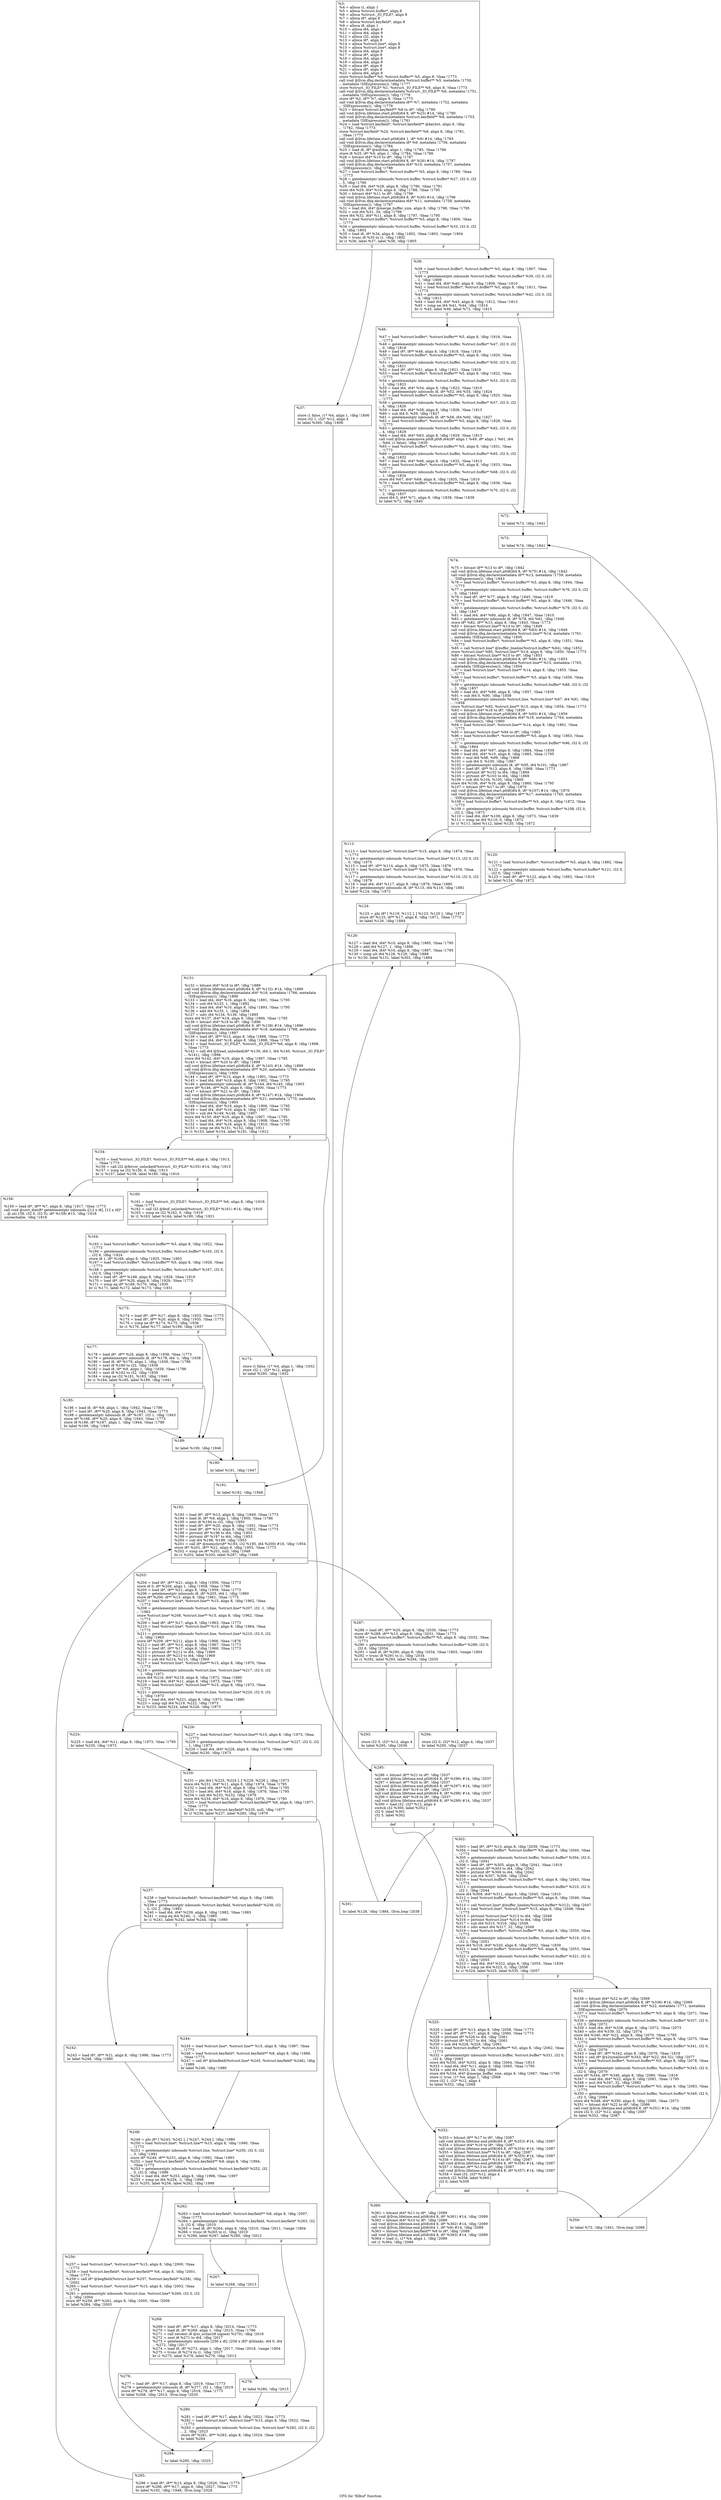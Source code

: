 digraph "CFG for 'fillbuf' function" {
	label="CFG for 'fillbuf' function";

	Node0x1ef6980 [shape=record,label="{%3:\l  %4 = alloca i1, align 1\l  %5 = alloca %struct.buffer*, align 8\l  %6 = alloca %struct._IO_FILE*, align 8\l  %7 = alloca i8*, align 8\l  %8 = alloca %struct.keyfield*, align 8\l  %9 = alloca i8, align 1\l  %10 = alloca i64, align 8\l  %11 = alloca i64, align 8\l  %12 = alloca i32, align 4\l  %13 = alloca i8*, align 8\l  %14 = alloca %struct.line*, align 8\l  %15 = alloca %struct.line*, align 8\l  %16 = alloca i64, align 8\l  %17 = alloca i8*, align 8\l  %18 = alloca i64, align 8\l  %19 = alloca i64, align 8\l  %20 = alloca i8*, align 8\l  %21 = alloca i8*, align 8\l  %22 = alloca i64, align 8\l  store %struct.buffer* %0, %struct.buffer** %5, align 8, !tbaa !1773\l  call void @llvm.dbg.declare(metadata %struct.buffer** %5, metadata !1750,\l... metadata !DIExpression()), !dbg !1777\l  store %struct._IO_FILE* %1, %struct._IO_FILE** %6, align 8, !tbaa !1773\l  call void @llvm.dbg.declare(metadata %struct._IO_FILE** %6, metadata !1751,\l... metadata !DIExpression()), !dbg !1778\l  store i8* %2, i8** %7, align 8, !tbaa !1773\l  call void @llvm.dbg.declare(metadata i8** %7, metadata !1752, metadata\l... !DIExpression()), !dbg !1779\l  %23 = bitcast %struct.keyfield** %8 to i8*, !dbg !1780\l  call void @llvm.lifetime.start.p0i8(i64 8, i8* %23) #14, !dbg !1780\l  call void @llvm.dbg.declare(metadata %struct.keyfield** %8, metadata !1753,\l... metadata !DIExpression()), !dbg !1781\l  %24 = load %struct.keyfield*, %struct.keyfield** @keylist, align 8, !dbg\l... !1782, !tbaa !1773\l  store %struct.keyfield* %24, %struct.keyfield** %8, align 8, !dbg !1781,\l... !tbaa !1773\l  call void @llvm.lifetime.start.p0i8(i64 1, i8* %9) #14, !dbg !1783\l  call void @llvm.dbg.declare(metadata i8* %9, metadata !1756, metadata\l... !DIExpression()), !dbg !1784\l  %25 = load i8, i8* @eolchar, align 1, !dbg !1785, !tbaa !1786\l  store i8 %25, i8* %9, align 1, !dbg !1784, !tbaa !1786\l  %26 = bitcast i64* %10 to i8*, !dbg !1787\l  call void @llvm.lifetime.start.p0i8(i64 8, i8* %26) #14, !dbg !1787\l  call void @llvm.dbg.declare(metadata i64* %10, metadata !1757, metadata\l... !DIExpression()), !dbg !1788\l  %27 = load %struct.buffer*, %struct.buffer** %5, align 8, !dbg !1789, !tbaa\l... !1773\l  %28 = getelementptr inbounds %struct.buffer, %struct.buffer* %27, i32 0, i32\l... 5, !dbg !1790\l  %29 = load i64, i64* %28, align 8, !dbg !1790, !tbaa !1791\l  store i64 %29, i64* %10, align 8, !dbg !1788, !tbaa !1795\l  %30 = bitcast i64* %11 to i8*, !dbg !1796\l  call void @llvm.lifetime.start.p0i8(i64 8, i8* %30) #14, !dbg !1796\l  call void @llvm.dbg.declare(metadata i64* %11, metadata !1758, metadata\l... !DIExpression()), !dbg !1797\l  %31 = load i64, i64* @merge_buffer_size, align 8, !dbg !1798, !tbaa !1795\l  %32 = sub i64 %31, 34, !dbg !1799\l  store i64 %32, i64* %11, align 8, !dbg !1797, !tbaa !1795\l  %33 = load %struct.buffer*, %struct.buffer** %5, align 8, !dbg !1800, !tbaa\l... !1773\l  %34 = getelementptr inbounds %struct.buffer, %struct.buffer* %33, i32 0, i32\l... 6, !dbg !1802\l  %35 = load i8, i8* %34, align 8, !dbg !1802, !tbaa !1803, !range !1804\l  %36 = trunc i8 %35 to i1, !dbg !1802\l  br i1 %36, label %37, label %38, !dbg !1805\l|{<s0>T|<s1>F}}"];
	Node0x1ef6980:s0 -> Node0x1ef9610;
	Node0x1ef6980:s1 -> Node0x1ef9660;
	Node0x1ef9610 [shape=record,label="{%37:\l\l  store i1 false, i1* %4, align 1, !dbg !1806\l  store i32 1, i32* %12, align 4\l  br label %360, !dbg !1806\l}"];
	Node0x1ef9610 -> Node0x1efa5b0;
	Node0x1ef9660 [shape=record,label="{%38:\l\l  %39 = load %struct.buffer*, %struct.buffer** %5, align 8, !dbg !1807, !tbaa\l... !1773\l  %40 = getelementptr inbounds %struct.buffer, %struct.buffer* %39, i32 0, i32\l... 1, !dbg !1809\l  %41 = load i64, i64* %40, align 8, !dbg !1809, !tbaa !1810\l  %42 = load %struct.buffer*, %struct.buffer** %5, align 8, !dbg !1811, !tbaa\l... !1773\l  %43 = getelementptr inbounds %struct.buffer, %struct.buffer* %42, i32 0, i32\l... 4, !dbg !1812\l  %44 = load i64, i64* %43, align 8, !dbg !1812, !tbaa !1813\l  %45 = icmp ne i64 %41, %44, !dbg !1814\l  br i1 %45, label %46, label %72, !dbg !1815\l|{<s0>T|<s1>F}}"];
	Node0x1ef9660:s0 -> Node0x1ef96b0;
	Node0x1ef9660:s1 -> Node0x1ef9700;
	Node0x1ef96b0 [shape=record,label="{%46:\l\l  %47 = load %struct.buffer*, %struct.buffer** %5, align 8, !dbg !1816, !tbaa\l... !1773\l  %48 = getelementptr inbounds %struct.buffer, %struct.buffer* %47, i32 0, i32\l... 0, !dbg !1818\l  %49 = load i8*, i8** %48, align 8, !dbg !1818, !tbaa !1819\l  %50 = load %struct.buffer*, %struct.buffer** %5, align 8, !dbg !1820, !tbaa\l... !1773\l  %51 = getelementptr inbounds %struct.buffer, %struct.buffer* %50, i32 0, i32\l... 0, !dbg !1821\l  %52 = load i8*, i8** %51, align 8, !dbg !1821, !tbaa !1819\l  %53 = load %struct.buffer*, %struct.buffer** %5, align 8, !dbg !1822, !tbaa\l... !1773\l  %54 = getelementptr inbounds %struct.buffer, %struct.buffer* %53, i32 0, i32\l... 1, !dbg !1823\l  %55 = load i64, i64* %54, align 8, !dbg !1823, !tbaa !1810\l  %56 = getelementptr inbounds i8, i8* %52, i64 %55, !dbg !1824\l  %57 = load %struct.buffer*, %struct.buffer** %5, align 8, !dbg !1825, !tbaa\l... !1773\l  %58 = getelementptr inbounds %struct.buffer, %struct.buffer* %57, i32 0, i32\l... 4, !dbg !1826\l  %59 = load i64, i64* %58, align 8, !dbg !1826, !tbaa !1813\l  %60 = sub i64 0, %59, !dbg !1827\l  %61 = getelementptr inbounds i8, i8* %56, i64 %60, !dbg !1827\l  %62 = load %struct.buffer*, %struct.buffer** %5, align 8, !dbg !1828, !tbaa\l... !1773\l  %63 = getelementptr inbounds %struct.buffer, %struct.buffer* %62, i32 0, i32\l... 4, !dbg !1829\l  %64 = load i64, i64* %63, align 8, !dbg !1829, !tbaa !1813\l  call void @llvm.memmove.p0i8.p0i8.i64(i8* align 1 %49, i8* align 1 %61, i64\l... %64, i1 false), !dbg !1830\l  %65 = load %struct.buffer*, %struct.buffer** %5, align 8, !dbg !1831, !tbaa\l... !1773\l  %66 = getelementptr inbounds %struct.buffer, %struct.buffer* %65, i32 0, i32\l... 4, !dbg !1832\l  %67 = load i64, i64* %66, align 8, !dbg !1832, !tbaa !1813\l  %68 = load %struct.buffer*, %struct.buffer** %5, align 8, !dbg !1833, !tbaa\l... !1773\l  %69 = getelementptr inbounds %struct.buffer, %struct.buffer* %68, i32 0, i32\l... 1, !dbg !1834\l  store i64 %67, i64* %69, align 8, !dbg !1835, !tbaa !1810\l  %70 = load %struct.buffer*, %struct.buffer** %5, align 8, !dbg !1836, !tbaa\l... !1773\l  %71 = getelementptr inbounds %struct.buffer, %struct.buffer* %70, i32 0, i32\l... 2, !dbg !1837\l  store i64 0, i64* %71, align 8, !dbg !1838, !tbaa !1839\l  br label %72, !dbg !1840\l}"];
	Node0x1ef96b0 -> Node0x1ef9700;
	Node0x1ef9700 [shape=record,label="{%72:\l\l  br label %73, !dbg !1841\l}"];
	Node0x1ef9700 -> Node0x1ef9750;
	Node0x1ef9750 [shape=record,label="{%73:\l\l  br label %74, !dbg !1841\l}"];
	Node0x1ef9750 -> Node0x1ef97a0;
	Node0x1ef97a0 [shape=record,label="{%74:\l\l  %75 = bitcast i8** %13 to i8*, !dbg !1842\l  call void @llvm.lifetime.start.p0i8(i64 8, i8* %75) #14, !dbg !1842\l  call void @llvm.dbg.declare(metadata i8** %13, metadata !1759, metadata\l... !DIExpression()), !dbg !1843\l  %76 = load %struct.buffer*, %struct.buffer** %5, align 8, !dbg !1844, !tbaa\l... !1773\l  %77 = getelementptr inbounds %struct.buffer, %struct.buffer* %76, i32 0, i32\l... 0, !dbg !1845\l  %78 = load i8*, i8** %77, align 8, !dbg !1845, !tbaa !1819\l  %79 = load %struct.buffer*, %struct.buffer** %5, align 8, !dbg !1846, !tbaa\l... !1773\l  %80 = getelementptr inbounds %struct.buffer, %struct.buffer* %79, i32 0, i32\l... 1, !dbg !1847\l  %81 = load i64, i64* %80, align 8, !dbg !1847, !tbaa !1810\l  %82 = getelementptr inbounds i8, i8* %78, i64 %81, !dbg !1848\l  store i8* %82, i8** %13, align 8, !dbg !1843, !tbaa !1773\l  %83 = bitcast %struct.line** %14 to i8*, !dbg !1849\l  call void @llvm.lifetime.start.p0i8(i64 8, i8* %83) #14, !dbg !1849\l  call void @llvm.dbg.declare(metadata %struct.line** %14, metadata !1761,\l... metadata !DIExpression()), !dbg !1850\l  %84 = load %struct.buffer*, %struct.buffer** %5, align 8, !dbg !1851, !tbaa\l... !1773\l  %85 = call %struct.line* @buffer_linelim(%struct.buffer* %84), !dbg !1852\l  store %struct.line* %85, %struct.line** %14, align 8, !dbg !1850, !tbaa !1773\l  %86 = bitcast %struct.line** %15 to i8*, !dbg !1853\l  call void @llvm.lifetime.start.p0i8(i64 8, i8* %86) #14, !dbg !1853\l  call void @llvm.dbg.declare(metadata %struct.line** %15, metadata !1763,\l... metadata !DIExpression()), !dbg !1854\l  %87 = load %struct.line*, %struct.line** %14, align 8, !dbg !1855, !tbaa\l... !1773\l  %88 = load %struct.buffer*, %struct.buffer** %5, align 8, !dbg !1856, !tbaa\l... !1773\l  %89 = getelementptr inbounds %struct.buffer, %struct.buffer* %88, i32 0, i32\l... 2, !dbg !1857\l  %90 = load i64, i64* %89, align 8, !dbg !1857, !tbaa !1839\l  %91 = sub i64 0, %90, !dbg !1858\l  %92 = getelementptr inbounds %struct.line, %struct.line* %87, i64 %91, !dbg\l... !1858\l  store %struct.line* %92, %struct.line** %15, align 8, !dbg !1854, !tbaa !1773\l  %93 = bitcast i64* %16 to i8*, !dbg !1859\l  call void @llvm.lifetime.start.p0i8(i64 8, i8* %93) #14, !dbg !1859\l  call void @llvm.dbg.declare(metadata i64* %16, metadata !1764, metadata\l... !DIExpression()), !dbg !1860\l  %94 = load %struct.line*, %struct.line** %14, align 8, !dbg !1861, !tbaa\l... !1773\l  %95 = bitcast %struct.line* %94 to i8*, !dbg !1862\l  %96 = load %struct.buffer*, %struct.buffer** %5, align 8, !dbg !1863, !tbaa\l... !1773\l  %97 = getelementptr inbounds %struct.buffer, %struct.buffer* %96, i32 0, i32\l... 2, !dbg !1864\l  %98 = load i64, i64* %97, align 8, !dbg !1864, !tbaa !1839\l  %99 = load i64, i64* %10, align 8, !dbg !1865, !tbaa !1795\l  %100 = mul i64 %98, %99, !dbg !1866\l  %101 = sub i64 0, %100, !dbg !1867\l  %102 = getelementptr inbounds i8, i8* %95, i64 %101, !dbg !1867\l  %103 = load i8*, i8** %13, align 8, !dbg !1868, !tbaa !1773\l  %104 = ptrtoint i8* %102 to i64, !dbg !1869\l  %105 = ptrtoint i8* %103 to i64, !dbg !1869\l  %106 = sub i64 %104, %105, !dbg !1869\l  store i64 %106, i64* %16, align 8, !dbg !1860, !tbaa !1795\l  %107 = bitcast i8** %17 to i8*, !dbg !1870\l  call void @llvm.lifetime.start.p0i8(i64 8, i8* %107) #14, !dbg !1870\l  call void @llvm.dbg.declare(metadata i8** %17, metadata !1765, metadata\l... !DIExpression()), !dbg !1871\l  %108 = load %struct.buffer*, %struct.buffer** %5, align 8, !dbg !1872, !tbaa\l... !1773\l  %109 = getelementptr inbounds %struct.buffer, %struct.buffer* %108, i32 0,\l... i32 2, !dbg !1873\l  %110 = load i64, i64* %109, align 8, !dbg !1873, !tbaa !1839\l  %111 = icmp ne i64 %110, 0, !dbg !1872\l  br i1 %111, label %112, label %120, !dbg !1872\l|{<s0>T|<s1>F}}"];
	Node0x1ef97a0:s0 -> Node0x1ef97f0;
	Node0x1ef97a0:s1 -> Node0x1ef9840;
	Node0x1ef97f0 [shape=record,label="{%112:\l\l  %113 = load %struct.line*, %struct.line** %15, align 8, !dbg !1874, !tbaa\l... !1773\l  %114 = getelementptr inbounds %struct.line, %struct.line* %113, i32 0, i32\l... 0, !dbg !1875\l  %115 = load i8*, i8** %114, align 8, !dbg !1875, !tbaa !1876\l  %116 = load %struct.line*, %struct.line** %15, align 8, !dbg !1878, !tbaa\l... !1773\l  %117 = getelementptr inbounds %struct.line, %struct.line* %116, i32 0, i32\l... 1, !dbg !1879\l  %118 = load i64, i64* %117, align 8, !dbg !1879, !tbaa !1880\l  %119 = getelementptr inbounds i8, i8* %115, i64 %118, !dbg !1881\l  br label %124, !dbg !1872\l}"];
	Node0x1ef97f0 -> Node0x1ef9890;
	Node0x1ef9840 [shape=record,label="{%120:\l\l  %121 = load %struct.buffer*, %struct.buffer** %5, align 8, !dbg !1882, !tbaa\l... !1773\l  %122 = getelementptr inbounds %struct.buffer, %struct.buffer* %121, i32 0,\l... i32 0, !dbg !1883\l  %123 = load i8*, i8** %122, align 8, !dbg !1883, !tbaa !1819\l  br label %124, !dbg !1872\l}"];
	Node0x1ef9840 -> Node0x1ef9890;
	Node0x1ef9890 [shape=record,label="{%124:\l\l  %125 = phi i8* [ %119, %112 ], [ %123, %120 ], !dbg !1872\l  store i8* %125, i8** %17, align 8, !dbg !1871, !tbaa !1773\l  br label %126, !dbg !1884\l}"];
	Node0x1ef9890 -> Node0x1ef98e0;
	Node0x1ef98e0 [shape=record,label="{%126:\l\l  %127 = load i64, i64* %10, align 8, !dbg !1885, !tbaa !1795\l  %128 = add i64 %127, 1, !dbg !1886\l  %129 = load i64, i64* %16, align 8, !dbg !1887, !tbaa !1795\l  %130 = icmp ult i64 %128, %129, !dbg !1888\l  br i1 %130, label %131, label %302, !dbg !1884\l|{<s0>T|<s1>F}}"];
	Node0x1ef98e0:s0 -> Node0x1ef9930;
	Node0x1ef98e0:s1 -> Node0x1efa420;
	Node0x1ef9930 [shape=record,label="{%131:\l\l  %132 = bitcast i64* %18 to i8*, !dbg !1889\l  call void @llvm.lifetime.start.p0i8(i64 8, i8* %132) #14, !dbg !1889\l  call void @llvm.dbg.declare(metadata i64* %18, metadata !1766, metadata\l... !DIExpression()), !dbg !1890\l  %133 = load i64, i64* %16, align 8, !dbg !1891, !tbaa !1795\l  %134 = sub i64 %133, 1, !dbg !1892\l  %135 = load i64, i64* %10, align 8, !dbg !1893, !tbaa !1795\l  %136 = add i64 %135, 1, !dbg !1894\l  %137 = udiv i64 %134, %136, !dbg !1895\l  store i64 %137, i64* %18, align 8, !dbg !1890, !tbaa !1795\l  %138 = bitcast i64* %19 to i8*, !dbg !1896\l  call void @llvm.lifetime.start.p0i8(i64 8, i8* %138) #14, !dbg !1896\l  call void @llvm.dbg.declare(metadata i64* %19, metadata !1768, metadata\l... !DIExpression()), !dbg !1897\l  %139 = load i8*, i8** %13, align 8, !dbg !1898, !tbaa !1773\l  %140 = load i64, i64* %18, align 8, !dbg !1898, !tbaa !1795\l  %141 = load %struct._IO_FILE*, %struct._IO_FILE** %6, align 8, !dbg !1898,\l... !tbaa !1773\l  %142 = call i64 @fread_unlocked(i8* %139, i64 1, i64 %140, %struct._IO_FILE*\l... %141), !dbg !1898\l  store i64 %142, i64* %19, align 8, !dbg !1897, !tbaa !1795\l  %143 = bitcast i8** %20 to i8*, !dbg !1899\l  call void @llvm.lifetime.start.p0i8(i64 8, i8* %143) #14, !dbg !1899\l  call void @llvm.dbg.declare(metadata i8** %20, metadata !1769, metadata\l... !DIExpression()), !dbg !1900\l  %144 = load i8*, i8** %13, align 8, !dbg !1901, !tbaa !1773\l  %145 = load i64, i64* %19, align 8, !dbg !1902, !tbaa !1795\l  %146 = getelementptr inbounds i8, i8* %144, i64 %145, !dbg !1903\l  store i8* %146, i8** %20, align 8, !dbg !1900, !tbaa !1773\l  %147 = bitcast i8** %21 to i8*, !dbg !1904\l  call void @llvm.lifetime.start.p0i8(i64 8, i8* %147) #14, !dbg !1904\l  call void @llvm.dbg.declare(metadata i8** %21, metadata !1770, metadata\l... !DIExpression()), !dbg !1905\l  %148 = load i64, i64* %19, align 8, !dbg !1906, !tbaa !1795\l  %149 = load i64, i64* %16, align 8, !dbg !1907, !tbaa !1795\l  %150 = sub i64 %149, %148, !dbg !1907\l  store i64 %150, i64* %16, align 8, !dbg !1907, !tbaa !1795\l  %151 = load i64, i64* %19, align 8, !dbg !1908, !tbaa !1795\l  %152 = load i64, i64* %18, align 8, !dbg !1910, !tbaa !1795\l  %153 = icmp ne i64 %151, %152, !dbg !1911\l  br i1 %153, label %154, label %191, !dbg !1912\l|{<s0>T|<s1>F}}"];
	Node0x1ef9930:s0 -> Node0x1ef9980;
	Node0x1ef9930:s1 -> Node0x1ef9ca0;
	Node0x1ef9980 [shape=record,label="{%154:\l\l  %155 = load %struct._IO_FILE*, %struct._IO_FILE** %6, align 8, !dbg !1913,\l... !tbaa !1773\l  %156 = call i32 @ferror_unlocked(%struct._IO_FILE* %155) #14, !dbg !1913\l  %157 = icmp ne i32 %156, 0, !dbg !1913\l  br i1 %157, label %158, label %160, !dbg !1916\l|{<s0>T|<s1>F}}"];
	Node0x1ef9980:s0 -> Node0x1ef99d0;
	Node0x1ef9980:s1 -> Node0x1ef9a20;
	Node0x1ef99d0 [shape=record,label="{%158:\l\l  %159 = load i8*, i8** %7, align 8, !dbg !1917, !tbaa !1773\l  call void @sort_die(i8* getelementptr inbounds ([12 x i8], [12 x i8]*\l... @.str.158, i32 0, i32 0), i8* %159) #15, !dbg !1918\l  unreachable, !dbg !1918\l}"];
	Node0x1ef9a20 [shape=record,label="{%160:\l\l  %161 = load %struct._IO_FILE*, %struct._IO_FILE** %6, align 8, !dbg !1919,\l... !tbaa !1773\l  %162 = call i32 @feof_unlocked(%struct._IO_FILE* %161) #14, !dbg !1919\l  %163 = icmp ne i32 %162, 0, !dbg !1919\l  br i1 %163, label %164, label %190, !dbg !1921\l|{<s0>T|<s1>F}}"];
	Node0x1ef9a20:s0 -> Node0x1ef9a70;
	Node0x1ef9a20:s1 -> Node0x1ef9c50;
	Node0x1ef9a70 [shape=record,label="{%164:\l\l  %165 = load %struct.buffer*, %struct.buffer** %5, align 8, !dbg !1922, !tbaa\l... !1773\l  %166 = getelementptr inbounds %struct.buffer, %struct.buffer* %165, i32 0,\l... i32 6, !dbg !1924\l  store i8 1, i8* %166, align 8, !dbg !1925, !tbaa !1803\l  %167 = load %struct.buffer*, %struct.buffer** %5, align 8, !dbg !1926, !tbaa\l... !1773\l  %168 = getelementptr inbounds %struct.buffer, %struct.buffer* %167, i32 0,\l... i32 0, !dbg !1928\l  %169 = load i8*, i8** %168, align 8, !dbg !1928, !tbaa !1819\l  %170 = load i8*, i8** %20, align 8, !dbg !1929, !tbaa !1773\l  %171 = icmp eq i8* %169, %170, !dbg !1930\l  br i1 %171, label %172, label %173, !dbg !1931\l|{<s0>T|<s1>F}}"];
	Node0x1ef9a70:s0 -> Node0x1ef9ac0;
	Node0x1ef9a70:s1 -> Node0x1ef9b10;
	Node0x1ef9ac0 [shape=record,label="{%172:\l\l  store i1 false, i1* %4, align 1, !dbg !1932\l  store i32 1, i32* %12, align 4\l  br label %295, !dbg !1932\l}"];
	Node0x1ef9ac0 -> Node0x1efa380;
	Node0x1ef9b10 [shape=record,label="{%173:\l\l  %174 = load i8*, i8** %17, align 8, !dbg !1933, !tbaa !1773\l  %175 = load i8*, i8** %20, align 8, !dbg !1935, !tbaa !1773\l  %176 = icmp ne i8* %174, %175, !dbg !1936\l  br i1 %176, label %177, label %189, !dbg !1937\l|{<s0>T|<s1>F}}"];
	Node0x1ef9b10:s0 -> Node0x1ef9b60;
	Node0x1ef9b10:s1 -> Node0x1ef9c00;
	Node0x1ef9b60 [shape=record,label="{%177:\l\l  %178 = load i8*, i8** %20, align 8, !dbg !1938, !tbaa !1773\l  %179 = getelementptr inbounds i8, i8* %178, i64 -1, !dbg !1938\l  %180 = load i8, i8* %179, align 1, !dbg !1938, !tbaa !1786\l  %181 = sext i8 %180 to i32, !dbg !1938\l  %182 = load i8, i8* %9, align 1, !dbg !1939, !tbaa !1786\l  %183 = sext i8 %182 to i32, !dbg !1939\l  %184 = icmp ne i32 %181, %183, !dbg !1940\l  br i1 %184, label %185, label %189, !dbg !1941\l|{<s0>T|<s1>F}}"];
	Node0x1ef9b60:s0 -> Node0x1ef9bb0;
	Node0x1ef9b60:s1 -> Node0x1ef9c00;
	Node0x1ef9bb0 [shape=record,label="{%185:\l\l  %186 = load i8, i8* %9, align 1, !dbg !1942, !tbaa !1786\l  %187 = load i8*, i8** %20, align 8, !dbg !1943, !tbaa !1773\l  %188 = getelementptr inbounds i8, i8* %187, i32 1, !dbg !1943\l  store i8* %188, i8** %20, align 8, !dbg !1943, !tbaa !1773\l  store i8 %186, i8* %187, align 1, !dbg !1944, !tbaa !1786\l  br label %189, !dbg !1945\l}"];
	Node0x1ef9bb0 -> Node0x1ef9c00;
	Node0x1ef9c00 [shape=record,label="{%189:\l\l  br label %190, !dbg !1946\l}"];
	Node0x1ef9c00 -> Node0x1ef9c50;
	Node0x1ef9c50 [shape=record,label="{%190:\l\l  br label %191, !dbg !1947\l}"];
	Node0x1ef9c50 -> Node0x1ef9ca0;
	Node0x1ef9ca0 [shape=record,label="{%191:\l\l  br label %192, !dbg !1948\l}"];
	Node0x1ef9ca0 -> Node0x1ef9cf0;
	Node0x1ef9cf0 [shape=record,label="{%192:\l\l  %193 = load i8*, i8** %13, align 8, !dbg !1949, !tbaa !1773\l  %194 = load i8, i8* %9, align 1, !dbg !1950, !tbaa !1786\l  %195 = sext i8 %194 to i32, !dbg !1950\l  %196 = load i8*, i8** %20, align 8, !dbg !1951, !tbaa !1773\l  %197 = load i8*, i8** %13, align 8, !dbg !1952, !tbaa !1773\l  %198 = ptrtoint i8* %196 to i64, !dbg !1953\l  %199 = ptrtoint i8* %197 to i64, !dbg !1953\l  %200 = sub i64 %198, %199, !dbg !1953\l  %201 = call i8* @memchr(i8* %193, i32 %195, i64 %200) #16, !dbg !1954\l  store i8* %201, i8** %21, align 8, !dbg !1955, !tbaa !1773\l  %202 = icmp ne i8* %201, null, !dbg !1948\l  br i1 %202, label %203, label %287, !dbg !1948\l|{<s0>T|<s1>F}}"];
	Node0x1ef9cf0:s0 -> Node0x1ef9d40;
	Node0x1ef9cf0:s1 -> Node0x1efa290;
	Node0x1ef9d40 [shape=record,label="{%203:\l\l  %204 = load i8*, i8** %21, align 8, !dbg !1956, !tbaa !1773\l  store i8 0, i8* %204, align 1, !dbg !1958, !tbaa !1786\l  %205 = load i8*, i8** %21, align 8, !dbg !1959, !tbaa !1773\l  %206 = getelementptr inbounds i8, i8* %205, i64 1, !dbg !1960\l  store i8* %206, i8** %13, align 8, !dbg !1961, !tbaa !1773\l  %207 = load %struct.line*, %struct.line** %15, align 8, !dbg !1962, !tbaa\l... !1773\l  %208 = getelementptr inbounds %struct.line, %struct.line* %207, i32 -1, !dbg\l... !1962\l  store %struct.line* %208, %struct.line** %15, align 8, !dbg !1962, !tbaa\l... !1773\l  %209 = load i8*, i8** %17, align 8, !dbg !1963, !tbaa !1773\l  %210 = load %struct.line*, %struct.line** %15, align 8, !dbg !1964, !tbaa\l... !1773\l  %211 = getelementptr inbounds %struct.line, %struct.line* %210, i32 0, i32\l... 0, !dbg !1965\l  store i8* %209, i8** %211, align 8, !dbg !1966, !tbaa !1876\l  %212 = load i8*, i8** %13, align 8, !dbg !1967, !tbaa !1773\l  %213 = load i8*, i8** %17, align 8, !dbg !1968, !tbaa !1773\l  %214 = ptrtoint i8* %212 to i64, !dbg !1969\l  %215 = ptrtoint i8* %213 to i64, !dbg !1969\l  %216 = sub i64 %214, %215, !dbg !1969\l  %217 = load %struct.line*, %struct.line** %15, align 8, !dbg !1970, !tbaa\l... !1773\l  %218 = getelementptr inbounds %struct.line, %struct.line* %217, i32 0, i32\l... 1, !dbg !1971\l  store i64 %216, i64* %218, align 8, !dbg !1972, !tbaa !1880\l  %219 = load i64, i64* %11, align 8, !dbg !1973, !tbaa !1795\l  %220 = load %struct.line*, %struct.line** %15, align 8, !dbg !1973, !tbaa\l... !1773\l  %221 = getelementptr inbounds %struct.line, %struct.line* %220, i32 0, i32\l... 1, !dbg !1973\l  %222 = load i64, i64* %221, align 8, !dbg !1973, !tbaa !1880\l  %223 = icmp ugt i64 %219, %222, !dbg !1973\l  br i1 %223, label %224, label %226, !dbg !1973\l|{<s0>T|<s1>F}}"];
	Node0x1ef9d40:s0 -> Node0x1ef9d90;
	Node0x1ef9d40:s1 -> Node0x1ef9de0;
	Node0x1ef9d90 [shape=record,label="{%224:\l\l  %225 = load i64, i64* %11, align 8, !dbg !1973, !tbaa !1795\l  br label %230, !dbg !1973\l}"];
	Node0x1ef9d90 -> Node0x1ef9e30;
	Node0x1ef9de0 [shape=record,label="{%226:\l\l  %227 = load %struct.line*, %struct.line** %15, align 8, !dbg !1973, !tbaa\l... !1773\l  %228 = getelementptr inbounds %struct.line, %struct.line* %227, i32 0, i32\l... 1, !dbg !1973\l  %229 = load i64, i64* %228, align 8, !dbg !1973, !tbaa !1880\l  br label %230, !dbg !1973\l}"];
	Node0x1ef9de0 -> Node0x1ef9e30;
	Node0x1ef9e30 [shape=record,label="{%230:\l\l  %231 = phi i64 [ %225, %224 ], [ %229, %226 ], !dbg !1973\l  store i64 %231, i64* %11, align 8, !dbg !1974, !tbaa !1795\l  %232 = load i64, i64* %10, align 8, !dbg !1975, !tbaa !1795\l  %233 = load i64, i64* %16, align 8, !dbg !1976, !tbaa !1795\l  %234 = sub i64 %233, %232, !dbg !1976\l  store i64 %234, i64* %16, align 8, !dbg !1976, !tbaa !1795\l  %235 = load %struct.keyfield*, %struct.keyfield** %8, align 8, !dbg !1977,\l... !tbaa !1773\l  %236 = icmp ne %struct.keyfield* %235, null, !dbg !1977\l  br i1 %236, label %237, label %285, !dbg !1979\l|{<s0>T|<s1>F}}"];
	Node0x1ef9e30:s0 -> Node0x1ef9e80;
	Node0x1ef9e30:s1 -> Node0x1efa240;
	Node0x1ef9e80 [shape=record,label="{%237:\l\l  %238 = load %struct.keyfield*, %struct.keyfield** %8, align 8, !dbg !1980,\l... !tbaa !1773\l  %239 = getelementptr inbounds %struct.keyfield, %struct.keyfield* %238, i32\l... 0, i32 2, !dbg !1982\l  %240 = load i64, i64* %239, align 8, !dbg !1982, !tbaa !1983\l  %241 = icmp eq i64 %240, -1, !dbg !1985\l  br i1 %241, label %242, label %244, !dbg !1980\l|{<s0>T|<s1>F}}"];
	Node0x1ef9e80:s0 -> Node0x1ef9ed0;
	Node0x1ef9e80:s1 -> Node0x1ef9f20;
	Node0x1ef9ed0 [shape=record,label="{%242:\l\l  %243 = load i8*, i8** %21, align 8, !dbg !1986, !tbaa !1773\l  br label %248, !dbg !1980\l}"];
	Node0x1ef9ed0 -> Node0x1ef9f70;
	Node0x1ef9f20 [shape=record,label="{%244:\l\l  %245 = load %struct.line*, %struct.line** %15, align 8, !dbg !1987, !tbaa\l... !1773\l  %246 = load %struct.keyfield*, %struct.keyfield** %8, align 8, !dbg !1988,\l... !tbaa !1773\l  %247 = call i8* @limfield(%struct.line* %245, %struct.keyfield* %246), !dbg\l... !1989\l  br label %248, !dbg !1980\l}"];
	Node0x1ef9f20 -> Node0x1ef9f70;
	Node0x1ef9f70 [shape=record,label="{%248:\l\l  %249 = phi i8* [ %243, %242 ], [ %247, %244 ], !dbg !1980\l  %250 = load %struct.line*, %struct.line** %15, align 8, !dbg !1990, !tbaa\l... !1773\l  %251 = getelementptr inbounds %struct.line, %struct.line* %250, i32 0, i32\l... 3, !dbg !1991\l  store i8* %249, i8** %251, align 8, !dbg !1992, !tbaa !1993\l  %252 = load %struct.keyfield*, %struct.keyfield** %8, align 8, !dbg !1994,\l... !tbaa !1773\l  %253 = getelementptr inbounds %struct.keyfield, %struct.keyfield* %252, i32\l... 0, i32 0, !dbg !1996\l  %254 = load i64, i64* %253, align 8, !dbg !1996, !tbaa !1997\l  %255 = icmp ne i64 %254, -1, !dbg !1998\l  br i1 %255, label %256, label %262, !dbg !1999\l|{<s0>T|<s1>F}}"];
	Node0x1ef9f70:s0 -> Node0x1ef9fc0;
	Node0x1ef9f70:s1 -> Node0x1efa010;
	Node0x1ef9fc0 [shape=record,label="{%256:\l\l  %257 = load %struct.line*, %struct.line** %15, align 8, !dbg !2000, !tbaa\l... !1773\l  %258 = load %struct.keyfield*, %struct.keyfield** %8, align 8, !dbg !2001,\l... !tbaa !1773\l  %259 = call i8* @begfield(%struct.line* %257, %struct.keyfield* %258), !dbg\l... !2002\l  %260 = load %struct.line*, %struct.line** %15, align 8, !dbg !2003, !tbaa\l... !1773\l  %261 = getelementptr inbounds %struct.line, %struct.line* %260, i32 0, i32\l... 2, !dbg !2004\l  store i8* %259, i8** %261, align 8, !dbg !2005, !tbaa !2006\l  br label %284, !dbg !2003\l}"];
	Node0x1ef9fc0 -> Node0x1efa1f0;
	Node0x1efa010 [shape=record,label="{%262:\l\l  %263 = load %struct.keyfield*, %struct.keyfield** %8, align 8, !dbg !2007,\l... !tbaa !1773\l  %264 = getelementptr inbounds %struct.keyfield, %struct.keyfield* %263, i32\l... 0, i32 6, !dbg !2010\l  %265 = load i8, i8* %264, align 8, !dbg !2010, !tbaa !2011, !range !1804\l  %266 = trunc i8 %265 to i1, !dbg !2010\l  br i1 %266, label %267, label %280, !dbg !2012\l|{<s0>T|<s1>F}}"];
	Node0x1efa010:s0 -> Node0x1efa060;
	Node0x1efa010:s1 -> Node0x1efa1a0;
	Node0x1efa060 [shape=record,label="{%267:\l\l  br label %268, !dbg !2013\l}"];
	Node0x1efa060 -> Node0x1efa0b0;
	Node0x1efa0b0 [shape=record,label="{%268:\l\l  %269 = load i8*, i8** %17, align 8, !dbg !2014, !tbaa !1773\l  %270 = load i8, i8* %269, align 1, !dbg !2015, !tbaa !1786\l  %271 = call zeroext i8 @to_uchar(i8 signext %270), !dbg !2016\l  %272 = zext i8 %271 to i64, !dbg !2017\l  %273 = getelementptr inbounds [256 x i8], [256 x i8]* @blanks, i64 0, i64\l... %272, !dbg !2017\l  %274 = load i8, i8* %273, align 1, !dbg !2017, !tbaa !2018, !range !1804\l  %275 = trunc i8 %274 to i1, !dbg !2017\l  br i1 %275, label %276, label %279, !dbg !2013\l|{<s0>T|<s1>F}}"];
	Node0x1efa0b0:s0 -> Node0x1efa100;
	Node0x1efa0b0:s1 -> Node0x1efa150;
	Node0x1efa100 [shape=record,label="{%276:\l\l  %277 = load i8*, i8** %17, align 8, !dbg !2019, !tbaa !1773\l  %278 = getelementptr inbounds i8, i8* %277, i32 1, !dbg !2019\l  store i8* %278, i8** %17, align 8, !dbg !2019, !tbaa !1773\l  br label %268, !dbg !2013, !llvm.loop !2020\l}"];
	Node0x1efa100 -> Node0x1efa0b0;
	Node0x1efa150 [shape=record,label="{%279:\l\l  br label %280, !dbg !2013\l}"];
	Node0x1efa150 -> Node0x1efa1a0;
	Node0x1efa1a0 [shape=record,label="{%280:\l\l  %281 = load i8*, i8** %17, align 8, !dbg !2021, !tbaa !1773\l  %282 = load %struct.line*, %struct.line** %15, align 8, !dbg !2022, !tbaa\l... !1773\l  %283 = getelementptr inbounds %struct.line, %struct.line* %282, i32 0, i32\l... 2, !dbg !2023\l  store i8* %281, i8** %283, align 8, !dbg !2024, !tbaa !2006\l  br label %284\l}"];
	Node0x1efa1a0 -> Node0x1efa1f0;
	Node0x1efa1f0 [shape=record,label="{%284:\l\l  br label %285, !dbg !2025\l}"];
	Node0x1efa1f0 -> Node0x1efa240;
	Node0x1efa240 [shape=record,label="{%285:\l\l  %286 = load i8*, i8** %13, align 8, !dbg !2026, !tbaa !1773\l  store i8* %286, i8** %17, align 8, !dbg !2027, !tbaa !1773\l  br label %192, !dbg !1948, !llvm.loop !2028\l}"];
	Node0x1efa240 -> Node0x1ef9cf0;
	Node0x1efa290 [shape=record,label="{%287:\l\l  %288 = load i8*, i8** %20, align 8, !dbg !2030, !tbaa !1773\l  store i8* %288, i8** %13, align 8, !dbg !2031, !tbaa !1773\l  %289 = load %struct.buffer*, %struct.buffer** %5, align 8, !dbg !2032, !tbaa\l... !1773\l  %290 = getelementptr inbounds %struct.buffer, %struct.buffer* %289, i32 0,\l... i32 6, !dbg !2034\l  %291 = load i8, i8* %290, align 8, !dbg !2034, !tbaa !1803, !range !1804\l  %292 = trunc i8 %291 to i1, !dbg !2034\l  br i1 %292, label %293, label %294, !dbg !2035\l|{<s0>T|<s1>F}}"];
	Node0x1efa290:s0 -> Node0x1efa2e0;
	Node0x1efa290:s1 -> Node0x1efa330;
	Node0x1efa2e0 [shape=record,label="{%293:\l\l  store i32 5, i32* %12, align 4\l  br label %295, !dbg !2036\l}"];
	Node0x1efa2e0 -> Node0x1efa380;
	Node0x1efa330 [shape=record,label="{%294:\l\l  store i32 0, i32* %12, align 4, !dbg !2037\l  br label %295, !dbg !2037\l}"];
	Node0x1efa330 -> Node0x1efa380;
	Node0x1efa380 [shape=record,label="{%295:\l\l  %296 = bitcast i8** %21 to i8*, !dbg !2037\l  call void @llvm.lifetime.end.p0i8(i64 8, i8* %296) #14, !dbg !2037\l  %297 = bitcast i8** %20 to i8*, !dbg !2037\l  call void @llvm.lifetime.end.p0i8(i64 8, i8* %297) #14, !dbg !2037\l  %298 = bitcast i64* %19 to i8*, !dbg !2037\l  call void @llvm.lifetime.end.p0i8(i64 8, i8* %298) #14, !dbg !2037\l  %299 = bitcast i64* %18 to i8*, !dbg !2037\l  call void @llvm.lifetime.end.p0i8(i64 8, i8* %299) #14, !dbg !2037\l  %300 = load i32, i32* %12, align 4\l  switch i32 %300, label %352 [\l    i32 0, label %301\l    i32 5, label %302\l  ]\l|{<s0>def|<s1>0|<s2>5}}"];
	Node0x1efa380:s0 -> Node0x1efa510;
	Node0x1efa380:s1 -> Node0x1efa3d0;
	Node0x1efa380:s2 -> Node0x1efa420;
	Node0x1efa3d0 [shape=record,label="{%301:\l\l  br label %126, !dbg !1884, !llvm.loop !2038\l}"];
	Node0x1efa3d0 -> Node0x1ef98e0;
	Node0x1efa420 [shape=record,label="{%302:\l\l  %303 = load i8*, i8** %13, align 8, !dbg !2039, !tbaa !1773\l  %304 = load %struct.buffer*, %struct.buffer** %5, align 8, !dbg !2040, !tbaa\l... !1773\l  %305 = getelementptr inbounds %struct.buffer, %struct.buffer* %304, i32 0,\l... i32 0, !dbg !2041\l  %306 = load i8*, i8** %305, align 8, !dbg !2041, !tbaa !1819\l  %307 = ptrtoint i8* %303 to i64, !dbg !2042\l  %308 = ptrtoint i8* %306 to i64, !dbg !2042\l  %309 = sub i64 %307, %308, !dbg !2042\l  %310 = load %struct.buffer*, %struct.buffer** %5, align 8, !dbg !2043, !tbaa\l... !1773\l  %311 = getelementptr inbounds %struct.buffer, %struct.buffer* %310, i32 0,\l... i32 1, !dbg !2044\l  store i64 %309, i64* %311, align 8, !dbg !2045, !tbaa !1810\l  %312 = load %struct.buffer*, %struct.buffer** %5, align 8, !dbg !2046, !tbaa\l... !1773\l  %313 = call %struct.line* @buffer_linelim(%struct.buffer* %312), !dbg !2047\l  %314 = load %struct.line*, %struct.line** %15, align 8, !dbg !2048, !tbaa\l... !1773\l  %315 = ptrtoint %struct.line* %313 to i64, !dbg !2049\l  %316 = ptrtoint %struct.line* %314 to i64, !dbg !2049\l  %317 = sub i64 %315, %316, !dbg !2049\l  %318 = sdiv exact i64 %317, 32, !dbg !2049\l  %319 = load %struct.buffer*, %struct.buffer** %5, align 8, !dbg !2050, !tbaa\l... !1773\l  %320 = getelementptr inbounds %struct.buffer, %struct.buffer* %319, i32 0,\l... i32 2, !dbg !2051\l  store i64 %318, i64* %320, align 8, !dbg !2052, !tbaa !1839\l  %321 = load %struct.buffer*, %struct.buffer** %5, align 8, !dbg !2053, !tbaa\l... !1773\l  %322 = getelementptr inbounds %struct.buffer, %struct.buffer* %321, i32 0,\l... i32 2, !dbg !2055\l  %323 = load i64, i64* %322, align 8, !dbg !2055, !tbaa !1839\l  %324 = icmp ne i64 %323, 0, !dbg !2056\l  br i1 %324, label %325, label %335, !dbg !2057\l|{<s0>T|<s1>F}}"];
	Node0x1efa420:s0 -> Node0x1efa470;
	Node0x1efa420:s1 -> Node0x1efa4c0;
	Node0x1efa470 [shape=record,label="{%325:\l\l  %326 = load i8*, i8** %13, align 8, !dbg !2058, !tbaa !1773\l  %327 = load i8*, i8** %17, align 8, !dbg !2060, !tbaa !1773\l  %328 = ptrtoint i8* %326 to i64, !dbg !2061\l  %329 = ptrtoint i8* %327 to i64, !dbg !2061\l  %330 = sub i64 %328, %329, !dbg !2061\l  %331 = load %struct.buffer*, %struct.buffer** %5, align 8, !dbg !2062, !tbaa\l... !1773\l  %332 = getelementptr inbounds %struct.buffer, %struct.buffer* %331, i32 0,\l... i32 4, !dbg !2063\l  store i64 %330, i64* %332, align 8, !dbg !2064, !tbaa !1813\l  %333 = load i64, i64* %11, align 8, !dbg !2065, !tbaa !1795\l  %334 = add i64 %333, 34, !dbg !2066\l  store i64 %334, i64* @merge_buffer_size, align 8, !dbg !2067, !tbaa !1795\l  store i1 true, i1* %4, align 1, !dbg !2068\l  store i32 1, i32* %12, align 4\l  br label %352, !dbg !2068\l}"];
	Node0x1efa470 -> Node0x1efa510;
	Node0x1efa4c0 [shape=record,label="{%335:\l\l  %336 = bitcast i64* %22 to i8*, !dbg !2069\l  call void @llvm.lifetime.start.p0i8(i64 8, i8* %336) #14, !dbg !2069\l  call void @llvm.dbg.declare(metadata i64* %22, metadata !1771, metadata\l... !DIExpression()), !dbg !2070\l  %337 = load %struct.buffer*, %struct.buffer** %5, align 8, !dbg !2071, !tbaa\l... !1773\l  %338 = getelementptr inbounds %struct.buffer, %struct.buffer* %337, i32 0,\l... i32 3, !dbg !2072\l  %339 = load i64, i64* %338, align 8, !dbg !2072, !tbaa !2073\l  %340 = udiv i64 %339, 32, !dbg !2074\l  store i64 %340, i64* %22, align 8, !dbg !2070, !tbaa !1795\l  %341 = load %struct.buffer*, %struct.buffer** %5, align 8, !dbg !2075, !tbaa\l... !1773\l  %342 = getelementptr inbounds %struct.buffer, %struct.buffer* %341, i32 0,\l... i32 0, !dbg !2076\l  %343 = load i8*, i8** %342, align 8, !dbg !2076, !tbaa !1819\l  %344 = call i8* @x2nrealloc(i8* %343, i64* %22, i64 32), !dbg !2077\l  %345 = load %struct.buffer*, %struct.buffer** %5, align 8, !dbg !2078, !tbaa\l... !1773\l  %346 = getelementptr inbounds %struct.buffer, %struct.buffer* %345, i32 0,\l... i32 0, !dbg !2079\l  store i8* %344, i8** %346, align 8, !dbg !2080, !tbaa !1819\l  %347 = load i64, i64* %22, align 8, !dbg !2081, !tbaa !1795\l  %348 = mul i64 %347, 32, !dbg !2082\l  %349 = load %struct.buffer*, %struct.buffer** %5, align 8, !dbg !2083, !tbaa\l... !1773\l  %350 = getelementptr inbounds %struct.buffer, %struct.buffer* %349, i32 0,\l... i32 3, !dbg !2084\l  store i64 %348, i64* %350, align 8, !dbg !2085, !tbaa !2073\l  %351 = bitcast i64* %22 to i8*, !dbg !2086\l  call void @llvm.lifetime.end.p0i8(i64 8, i8* %351) #14, !dbg !2086\l  store i32 0, i32* %12, align 4, !dbg !2087\l  br label %352, !dbg !2087\l}"];
	Node0x1efa4c0 -> Node0x1efa510;
	Node0x1efa510 [shape=record,label="{%352:\l\l  %353 = bitcast i8** %17 to i8*, !dbg !2087\l  call void @llvm.lifetime.end.p0i8(i64 8, i8* %353) #14, !dbg !2087\l  %354 = bitcast i64* %16 to i8*, !dbg !2087\l  call void @llvm.lifetime.end.p0i8(i64 8, i8* %354) #14, !dbg !2087\l  %355 = bitcast %struct.line** %15 to i8*, !dbg !2087\l  call void @llvm.lifetime.end.p0i8(i64 8, i8* %355) #14, !dbg !2087\l  %356 = bitcast %struct.line** %14 to i8*, !dbg !2087\l  call void @llvm.lifetime.end.p0i8(i64 8, i8* %356) #14, !dbg !2087\l  %357 = bitcast i8** %13 to i8*, !dbg !2087\l  call void @llvm.lifetime.end.p0i8(i64 8, i8* %357) #14, !dbg !2087\l  %358 = load i32, i32* %12, align 4\l  switch i32 %358, label %360 [\l    i32 0, label %359\l  ]\l|{<s0>def|<s1>0}}"];
	Node0x1efa510:s0 -> Node0x1efa5b0;
	Node0x1efa510:s1 -> Node0x1efa560;
	Node0x1efa560 [shape=record,label="{%359:\l\l  br label %73, !dbg !1841, !llvm.loop !2088\l}"];
	Node0x1efa560 -> Node0x1ef9750;
	Node0x1efa5b0 [shape=record,label="{%360:\l\l  %361 = bitcast i64* %11 to i8*, !dbg !2089\l  call void @llvm.lifetime.end.p0i8(i64 8, i8* %361) #14, !dbg !2089\l  %362 = bitcast i64* %10 to i8*, !dbg !2089\l  call void @llvm.lifetime.end.p0i8(i64 8, i8* %362) #14, !dbg !2089\l  call void @llvm.lifetime.end.p0i8(i64 1, i8* %9) #14, !dbg !2089\l  %363 = bitcast %struct.keyfield** %8 to i8*, !dbg !2089\l  call void @llvm.lifetime.end.p0i8(i64 8, i8* %363) #14, !dbg !2089\l  %364 = load i1, i1* %4, align 1, !dbg !2089\l  ret i1 %364, !dbg !2089\l}"];
}
